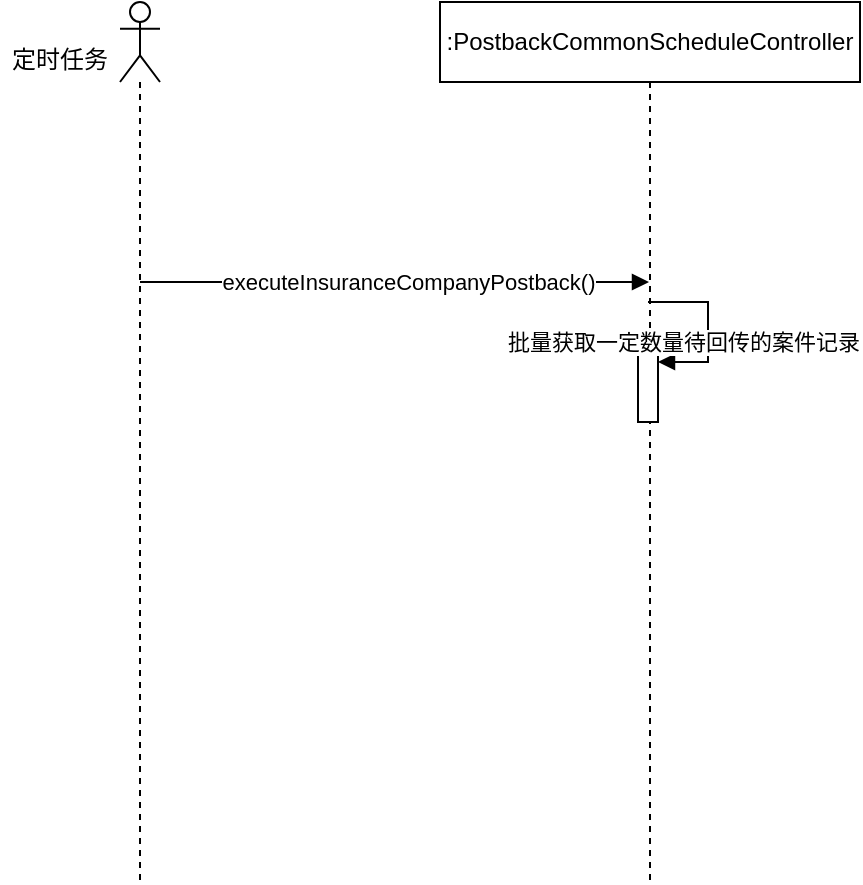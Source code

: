 <mxfile version="24.3.1" type="github">
  <diagram name="第 1 页" id="vvkrBiqEf-8Z_LgiGNL4">
    <mxGraphModel dx="794" dy="492" grid="1" gridSize="10" guides="1" tooltips="1" connect="1" arrows="1" fold="1" page="1" pageScale="1" pageWidth="827" pageHeight="1169" math="0" shadow="0">
      <root>
        <mxCell id="0" />
        <mxCell id="1" parent="0" />
        <mxCell id="KLWqIQNZe3YrxZDyCldQ-5" value="" style="group" vertex="1" connectable="0" parent="1">
          <mxGeometry x="80" y="90" width="80" height="440" as="geometry" />
        </mxCell>
        <mxCell id="KLWqIQNZe3YrxZDyCldQ-3" value="" style="shape=umlLifeline;perimeter=lifelinePerimeter;whiteSpace=wrap;html=1;container=1;dropTarget=0;collapsible=0;recursiveResize=0;outlineConnect=0;portConstraint=eastwest;newEdgeStyle={&quot;curved&quot;:0,&quot;rounded&quot;:0};participant=umlActor;" vertex="1" parent="KLWqIQNZe3YrxZDyCldQ-5">
          <mxGeometry x="60" width="20" height="440" as="geometry" />
        </mxCell>
        <mxCell id="KLWqIQNZe3YrxZDyCldQ-4" value="定时任务" style="text;strokeColor=none;align=center;fillColor=none;html=1;verticalAlign=middle;whiteSpace=wrap;rounded=0;" vertex="1" parent="KLWqIQNZe3YrxZDyCldQ-5">
          <mxGeometry y="11.579" width="60" height="34.737" as="geometry" />
        </mxCell>
        <mxCell id="KLWqIQNZe3YrxZDyCldQ-7" value="&lt;div style=&quot;background-color:#1e1f22;color:#bcbec4&quot;&gt;&lt;pre style=&quot;font-family:&#39;JetBrains Mono&#39;,monospace;font-size:9.8pt;&quot;&gt;&lt;br&gt;&lt;/pre&gt;&lt;/div&gt;" style="html=1;verticalAlign=bottom;endArrow=block;curved=0;rounded=0;" edge="1" parent="KLWqIQNZe3YrxZDyCldQ-5" target="KLWqIQNZe3YrxZDyCldQ-6">
          <mxGeometry width="80" relative="1" as="geometry">
            <mxPoint x="70" y="140" as="sourcePoint" />
            <mxPoint x="150" y="140" as="targetPoint" />
          </mxGeometry>
        </mxCell>
        <mxCell id="KLWqIQNZe3YrxZDyCldQ-8" value="executeInsuranceCompanyPostback()" style="edgeLabel;html=1;align=center;verticalAlign=middle;resizable=0;points=[];" vertex="1" connectable="0" parent="KLWqIQNZe3YrxZDyCldQ-7">
          <mxGeometry x="0.049" relative="1" as="geometry">
            <mxPoint as="offset" />
          </mxGeometry>
        </mxCell>
        <mxCell id="KLWqIQNZe3YrxZDyCldQ-6" value=":PostbackCommonScheduleController" style="shape=umlLifeline;perimeter=lifelinePerimeter;whiteSpace=wrap;html=1;container=1;dropTarget=0;collapsible=0;recursiveResize=0;outlineConnect=0;portConstraint=eastwest;newEdgeStyle={&quot;curved&quot;:0,&quot;rounded&quot;:0};" vertex="1" parent="1">
          <mxGeometry x="300" y="90" width="210" height="440" as="geometry" />
        </mxCell>
        <mxCell id="KLWqIQNZe3YrxZDyCldQ-11" value="" style="html=1;points=[[0,0,0,0,5],[0,1,0,0,-5],[1,0,0,0,5],[1,1,0,0,-5]];perimeter=orthogonalPerimeter;outlineConnect=0;targetShapes=umlLifeline;portConstraint=eastwest;newEdgeStyle={&quot;curved&quot;:0,&quot;rounded&quot;:0};" vertex="1" parent="KLWqIQNZe3YrxZDyCldQ-6">
          <mxGeometry x="99" y="170" width="10" height="40" as="geometry" />
        </mxCell>
        <mxCell id="KLWqIQNZe3YrxZDyCldQ-12" value="批量获取一定数量待回传的案件记录" style="html=1;align=left;spacingLeft=2;endArrow=block;rounded=0;edgeStyle=orthogonalEdgeStyle;curved=0;rounded=0;" edge="1" target="KLWqIQNZe3YrxZDyCldQ-11" parent="KLWqIQNZe3YrxZDyCldQ-6">
          <mxGeometry x="-1" y="-77" relative="1" as="geometry">
            <mxPoint x="104" y="150" as="sourcePoint" />
            <Array as="points">
              <mxPoint x="134" y="180" />
            </Array>
            <mxPoint x="-74" y="-57" as="offset" />
          </mxGeometry>
        </mxCell>
      </root>
    </mxGraphModel>
  </diagram>
</mxfile>

